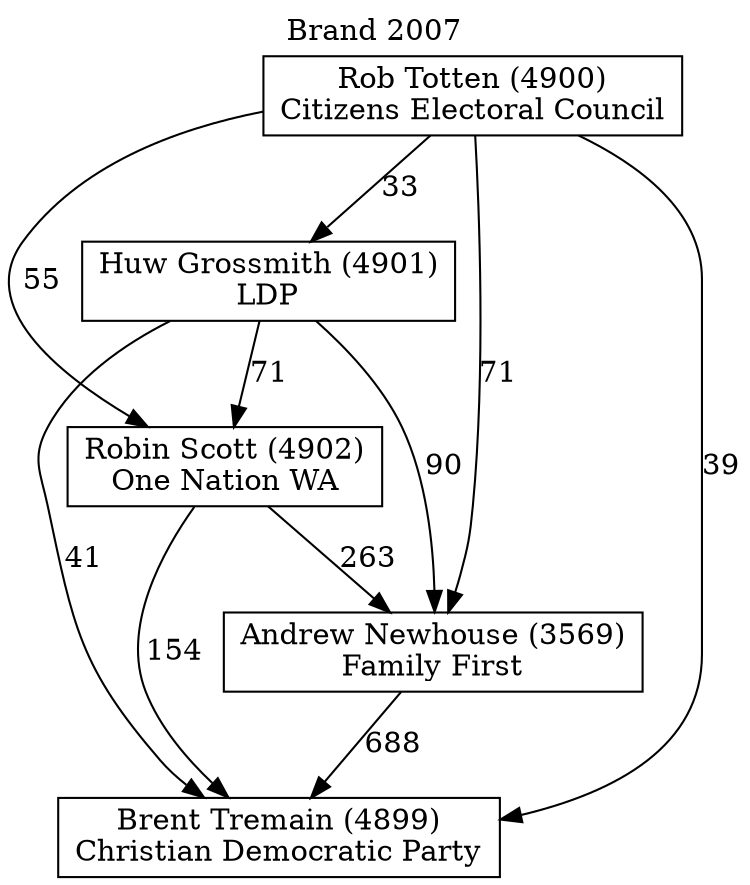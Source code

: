 // House preference flow
digraph "Brent Tremain (4899)_Brand_2007" {
	graph [label="Brand 2007" labelloc=t mclimit=10]
	node [shape=box]
	"Brent Tremain (4899)" [label="Brent Tremain (4899)
Christian Democratic Party"]
	"Andrew Newhouse (3569)" [label="Andrew Newhouse (3569)
Family First"]
	"Robin Scott (4902)" [label="Robin Scott (4902)
One Nation WA"]
	"Huw Grossmith (4901)" [label="Huw Grossmith (4901)
LDP"]
	"Rob Totten (4900)" [label="Rob Totten (4900)
Citizens Electoral Council"]
	"Andrew Newhouse (3569)" -> "Brent Tremain (4899)" [label=688]
	"Robin Scott (4902)" -> "Andrew Newhouse (3569)" [label=263]
	"Huw Grossmith (4901)" -> "Robin Scott (4902)" [label=71]
	"Rob Totten (4900)" -> "Huw Grossmith (4901)" [label=33]
	"Robin Scott (4902)" -> "Brent Tremain (4899)" [label=154]
	"Huw Grossmith (4901)" -> "Brent Tremain (4899)" [label=41]
	"Rob Totten (4900)" -> "Brent Tremain (4899)" [label=39]
	"Rob Totten (4900)" -> "Robin Scott (4902)" [label=55]
	"Huw Grossmith (4901)" -> "Andrew Newhouse (3569)" [label=90]
	"Rob Totten (4900)" -> "Andrew Newhouse (3569)" [label=71]
}
